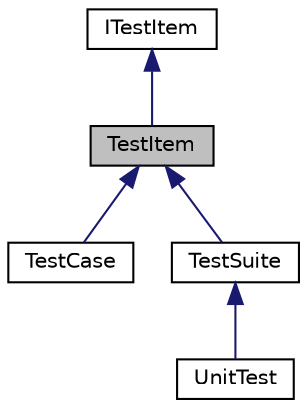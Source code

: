 digraph "TestItem"
{
 // LATEX_PDF_SIZE
  edge [fontname="Helvetica",fontsize="10",labelfontname="Helvetica",labelfontsize="10"];
  node [fontname="Helvetica",fontsize="10",shape=record];
  Node1 [label="TestItem",height=0.2,width=0.4,color="black", fillcolor="grey75", style="filled", fontcolor="black",tooltip="Implementation of the core functions for all derived classes of the unit test framework."];
  Node2 -> Node1 [dir="back",color="midnightblue",fontsize="10",style="solid",fontname="Helvetica"];
  Node2 [label="ITestItem",height=0.2,width=0.4,color="black", fillcolor="white", style="filled",URL="$classITestItem.html",tooltip="Interface class of unit testing classes. In general a test item conaitns either a a specific test or ..."];
  Node1 -> Node3 [dir="back",color="midnightblue",fontsize="10",style="solid",fontname="Helvetica"];
  Node3 [label="TestCase",height=0.2,width=0.4,color="black", fillcolor="white", style="filled",URL="$classTestCase.html",tooltip="Implementation of the class for defining a test case."];
  Node1 -> Node4 [dir="back",color="midnightblue",fontsize="10",style="solid",fontname="Helvetica"];
  Node4 [label="TestSuite",height=0.2,width=0.4,color="black", fillcolor="white", style="filled",URL="$classTestSuite.html",tooltip="This class implements a test suite for unit testing."];
  Node4 -> Node5 [dir="back",color="midnightblue",fontsize="10",style="solid",fontname="Helvetica"];
  Node5 [label="UnitTest",height=0.2,width=0.4,color="black", fillcolor="white", style="filled",URL="$classUnitTest.html",tooltip="Implements the unit test class."];
}
